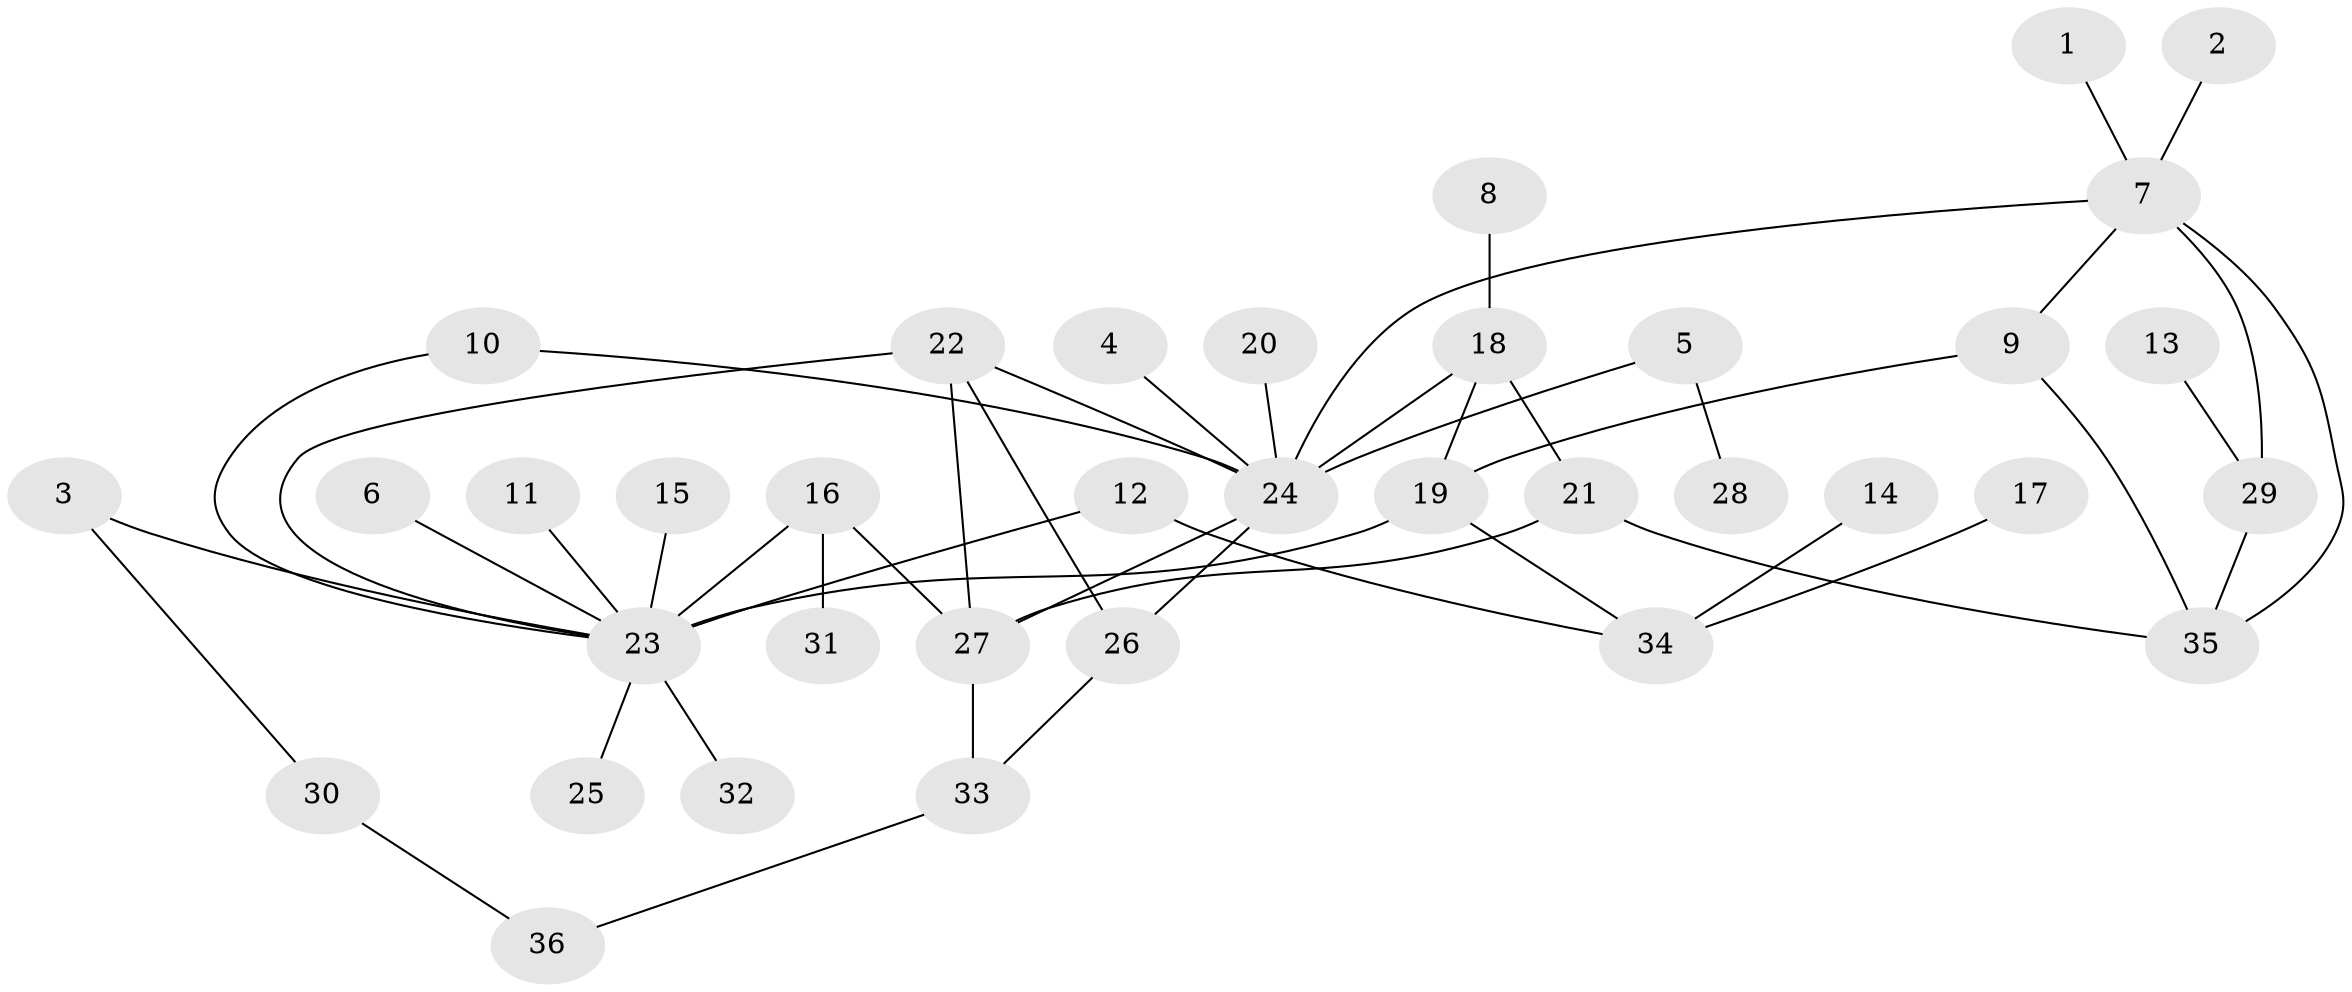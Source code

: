 // original degree distribution, {5: 0.04225352112676056, 12: 0.014084507042253521, 6: 0.028169014084507043, 7: 0.014084507042253521, 9: 0.014084507042253521, 1: 0.5070422535211268, 3: 0.1267605633802817, 14: 0.014084507042253521, 2: 0.19718309859154928, 4: 0.04225352112676056}
// Generated by graph-tools (version 1.1) at 2025/01/03/09/25 03:01:39]
// undirected, 36 vertices, 48 edges
graph export_dot {
graph [start="1"]
  node [color=gray90,style=filled];
  1;
  2;
  3;
  4;
  5;
  6;
  7;
  8;
  9;
  10;
  11;
  12;
  13;
  14;
  15;
  16;
  17;
  18;
  19;
  20;
  21;
  22;
  23;
  24;
  25;
  26;
  27;
  28;
  29;
  30;
  31;
  32;
  33;
  34;
  35;
  36;
  1 -- 7 [weight=1.0];
  2 -- 7 [weight=1.0];
  3 -- 23 [weight=1.0];
  3 -- 30 [weight=1.0];
  4 -- 24 [weight=1.0];
  5 -- 24 [weight=1.0];
  5 -- 28 [weight=1.0];
  6 -- 23 [weight=1.0];
  7 -- 9 [weight=1.0];
  7 -- 24 [weight=1.0];
  7 -- 29 [weight=1.0];
  7 -- 35 [weight=1.0];
  8 -- 18 [weight=1.0];
  9 -- 19 [weight=1.0];
  9 -- 35 [weight=1.0];
  10 -- 23 [weight=1.0];
  10 -- 24 [weight=1.0];
  11 -- 23 [weight=1.0];
  12 -- 23 [weight=1.0];
  12 -- 34 [weight=1.0];
  13 -- 29 [weight=1.0];
  14 -- 34 [weight=1.0];
  15 -- 23 [weight=1.0];
  16 -- 23 [weight=2.0];
  16 -- 27 [weight=1.0];
  16 -- 31 [weight=1.0];
  17 -- 34 [weight=1.0];
  18 -- 19 [weight=2.0];
  18 -- 21 [weight=1.0];
  18 -- 24 [weight=1.0];
  19 -- 23 [weight=1.0];
  19 -- 34 [weight=1.0];
  20 -- 24 [weight=1.0];
  21 -- 27 [weight=1.0];
  21 -- 35 [weight=1.0];
  22 -- 23 [weight=1.0];
  22 -- 24 [weight=1.0];
  22 -- 26 [weight=1.0];
  22 -- 27 [weight=1.0];
  23 -- 25 [weight=1.0];
  23 -- 32 [weight=1.0];
  24 -- 26 [weight=1.0];
  24 -- 27 [weight=1.0];
  26 -- 33 [weight=1.0];
  27 -- 33 [weight=1.0];
  29 -- 35 [weight=1.0];
  30 -- 36 [weight=1.0];
  33 -- 36 [weight=1.0];
}
